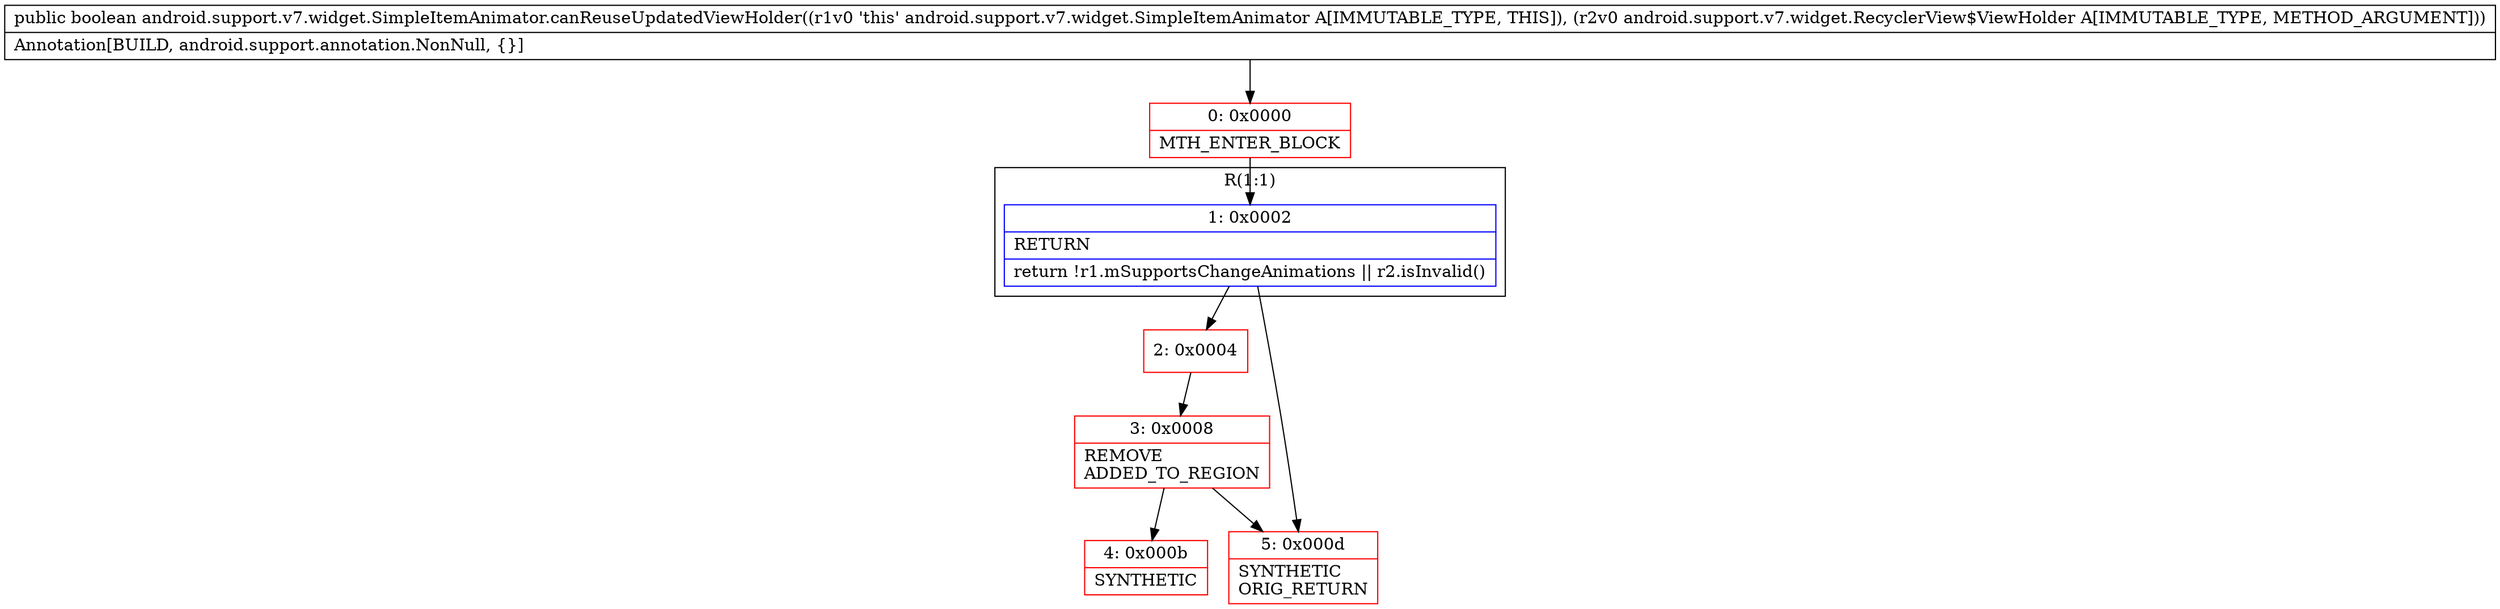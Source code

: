 digraph "CFG forandroid.support.v7.widget.SimpleItemAnimator.canReuseUpdatedViewHolder(Landroid\/support\/v7\/widget\/RecyclerView$ViewHolder;)Z" {
subgraph cluster_Region_458355202 {
label = "R(1:1)";
node [shape=record,color=blue];
Node_1 [shape=record,label="{1\:\ 0x0002|RETURN\l|return !r1.mSupportsChangeAnimations \|\| r2.isInvalid()\l}"];
}
Node_0 [shape=record,color=red,label="{0\:\ 0x0000|MTH_ENTER_BLOCK\l}"];
Node_2 [shape=record,color=red,label="{2\:\ 0x0004}"];
Node_3 [shape=record,color=red,label="{3\:\ 0x0008|REMOVE\lADDED_TO_REGION\l}"];
Node_4 [shape=record,color=red,label="{4\:\ 0x000b|SYNTHETIC\l}"];
Node_5 [shape=record,color=red,label="{5\:\ 0x000d|SYNTHETIC\lORIG_RETURN\l}"];
MethodNode[shape=record,label="{public boolean android.support.v7.widget.SimpleItemAnimator.canReuseUpdatedViewHolder((r1v0 'this' android.support.v7.widget.SimpleItemAnimator A[IMMUTABLE_TYPE, THIS]), (r2v0 android.support.v7.widget.RecyclerView$ViewHolder A[IMMUTABLE_TYPE, METHOD_ARGUMENT]))  | Annotation[BUILD, android.support.annotation.NonNull, \{\}]\l}"];
MethodNode -> Node_0;
Node_1 -> Node_2;
Node_1 -> Node_5;
Node_0 -> Node_1;
Node_2 -> Node_3;
Node_3 -> Node_4;
Node_3 -> Node_5;
}

